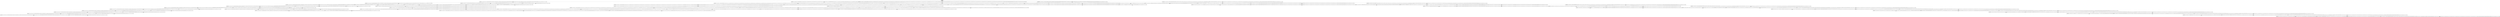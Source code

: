 digraph G{
node [shape=box];
edge [fontname=helvetica];
0 [label=<represent=None<br/>type=None<br/>>];
5 [label=<represent=[177, ['11', '15', '19', '3', '5', '20', '17', '51', '55', '52', '56', '49', '53', '50', '51', '54', '55', '43', '47', '52', '56', '49', '53', '27', '31', '23', '39', '61', '67', '50', '54', '51', '55', '44', '48', '41', '45', '52', '56', '49', '53', '50', '54', '51', '55', '62', '68', '42', '43', '46', '47', '40', '37', '44', '48', '41', '45', '38', '39', '24', '40', '42', '46', '43', '47', '28', '32', '52', '56', '49', '53', '44', '48', '50', '51', '52', '49', '50', '54', '55', '56', '18', '19', '4', '6', '12', '16', '20', '9', '13', '17', '10', '14', '18']]<br/>type=1<br/>>];
8 [label=<represent=[45, ['11', '15', '19', '3', '5', '20', '17', '51', '55', '52', '56', '49', '53', '50', '51', '54', '55', '43', '47', '52', '56', '49', '53', '27', '31', '23', '39', '61', '67', '50', '54', '51', '55', '44', '48', '41', '45', '52', '56', '49', '53', '50', '54', '51', '55', '62', '68', '42', '43', '46', '47', '40', '37', '44', '48', '41', '45', '38', '39', '24', '40', '42', '46', '43', '47', '28', '32', '52', '56', '49', '53', '44', '48', '50', '51', '52', '49', '50', '54', '55', '56', '18', '19', '4', '6', '12', '16', '20', '9', '13', '17', '10', '14', '18']]<br/>type=1<br/>>];
11 [label=<represent=[39, ['11', '15', '19', '3', '5', '20', '17', '51', '55', '52', '56', '49', '53', '50', '51', '54', '55', '43', '47', '52', '56', '49', '53', '27', '31', '23', '39', '61', '67', '50', '54', '51', '55', '44', '48', '41', '45', '52', '56', '49', '53', '50', '54', '51', '55', '62', '68', '42', '43', '46', '47', '40', '37', '44', '48', '41', '45', '38', '39', '24', '40', '42', '46', '43', '47', '28', '32', '52', '56', '49', '53', '44', '48', '50', '51', '52', '49', '50', '54', '55', '56', '18', '19', '4', '6', '12', '16', '20', '9', '13', '17', '10', '14', '18']]<br/>type=1<br/>>];
14 [label=<represent=[36, ['11', '15', '19', '3', '5', '20', '17', '51', '55', '52', '56', '49', '53', '50', '51', '54', '55', '43', '47', '52', '56', '49', '53', '27', '31', '23', '39', '61', '67', '50', '54', '51', '55', '44', '48', '41', '45', '52', '56', '49', '53', '50', '54', '51', '55', '62', '68', '42', '43', '46', '47', '40', '37', '44', '48', '41', '45', '38', '39', '24', '40', '42', '46', '43', '47', '28', '32', '52', '56', '49', '53', '44', '48', '50', '51', '52', '49', '50', '54', '55', '56', '18', '19', '4', '6', '12', '16', '20', '9', '13', '17', '10', '14', '18']]<br/>type=1<br/>>];
17 [label=<represent=[33, ['11', '15', '19', '3', '5', '20', '17', '51', '55', '52', '56', '49', '53', '50', '51', '54', '55', '43', '47', '52', '56', '49', '53', '27', '31', '23', '39', '61', '67', '50', '54', '51', '55', '44', '48', '41', '45', '52', '56', '49', '53', '50', '54', '51', '55', '62', '68', '42', '43', '46', '47', '40', '37', '44', '48', '41', '45', '38', '39', '24', '40', '42', '46', '43', '47', '28', '32', '52', '56', '49', '53', '44', '48', '50', '51', '52', '49', '50', '54', '55', '56', '18', '19', '4', '6', '12', '16', '20', '9', '13', '17', '10', '14', '18']]<br/>type=1<br/>>];
19 [label=<represent=[29, ['11', '15', '19', '3', '5', '20', '17', '51', '55', '52', '56', '49', '53', '50', '51', '54', '55', '43', '47', '52', '56', '49', '53', '27', '31', '23', '39', '61', '67', '50', '54', '51', '55', '44', '48', '41', '45', '52', '56', '49', '53', '50', '54', '51', '55', '62', '68', '42', '43', '46', '47', '40', '37', '44', '48', '41', '45', '38', '39', '24', '40', '42', '46', '43', '47', '28', '32', '52', '56', '49', '53', '44', '48', '50', '51', '52', '49', '50', '54', '55', '56', '18', '19', '4', '6', '12', '16', '20', '9', '13', '17', '10', '14', '18']]<br/>type=1<br/>>];
21 [label=<represent=[28, ['11', '15', '19', '3', '5', '20', '17', '51', '55', '52', '56', '49', '53', '50', '51', '54', '55', '43', '47', '52', '56', '49', '53', '27', '31', '23', '39', '61', '67', '50', '54', '51', '55', '44', '48', '41', '45', '52', '56', '49', '53', '50', '54', '51', '55', '62', '68', '42', '43', '46', '47', '40', '37', '44', '48', '41', '45', '38', '39', '24', '40', '42', '46', '43', '47', '28', '32', '52', '56', '49', '53', '44', '48', '50', '51', '52', '49', '50', '54', '55', '56', '18', '19', '4', '6', '12', '16', '20', '9', '13', '17', '10', '14', '18']]<br/>type=1<br/>>];
23 [label=<represent=[28, ['11', '15', '19', '3', '5', '20', '17', '51', '55', '52', '56', '49', '53', '50', '51', '54', '55', '43', '47', '52', '56', '49', '53', '27', '31', '23', '39', '61', '67', '50', '54', '51', '55', '44', '48', '41', '45', '52', '56', '49', '53', '50', '54', '51', '55', '62', '68', '42', '43', '46', '47', '40', '37', '44', '48', '41', '45', '38', '39', '24', '40', '42', '46', '43', '47', '28', '32', '52', '56', '49', '53', '44', '48', '50', '51', '52', '49', '50', '54', '55', '56', '18', '19', '4', '6', '12', '16', '20', '9', '13', '17', '10', '14', '18']]<br/>type=1<br/>>];
25 [label=<represent=[27, ['11', '15', '19', '3', '5', '20', '17', '51', '55', '52', '56', '49', '53', '50', '51', '54', '55', '43', '47', '52', '56', '49', '53', '27', '31', '23', '39', '61', '67', '50', '54', '51', '55', '44', '48', '41', '45', '52', '56', '49', '53', '50', '54', '51', '55', '62', '68', '42', '43', '46', '47', '40', '37', '44', '48', '41', '45', '38', '39', '24', '40', '42', '46', '43', '47', '28', '32', '52', '56', '49', '53', '44', '48', '50', '51', '52', '49', '50', '54', '55', '56', '18', '19', '4', '6', '12', '16', '20', '9', '13', '17', '10', '14', '18']]<br/>type=1<br/>>];
27 [label=<represent=[26, ['11', '15', '19', '3', '5', '20', '17', '51', '55', '52', '56', '49', '53', '50', '51', '54', '55', '43', '47', '52', '56', '49', '53', '27', '31', '23', '39', '61', '67', '50', '54', '51', '55', '44', '48', '41', '45', '52', '56', '49', '53', '50', '54', '51', '55', '62', '68', '42', '43', '46', '47', '40', '37', '44', '48', '41', '45', '38', '39', '24', '40', '42', '46', '43', '47', '28', '32', '52', '56', '49', '53', '44', '48', '50', '51', '52', '49', '50', '54', '55', '56', '18', '19', '4', '6', '12', '16', '20', '9', '13', '17', '10', '14', '18']]<br/>type=1<br/>>];
26 [label=<represent=[27, ['11', '15', '19', '3', '5', '20', '17', '55', '56', '49', '53', '50', '51', '52', '49', '27', '31', '23', '39', '50', '54', '51', '55', '61', '65', '66', '67', '62', '68', '56', '24', '40', '52', '28', '32', '49', '43', '47', '44', '48', '50', '18', '19', '4', '6', '12', '16', '20', '9', '13', '17', '10', '14', '18']]<br/>type=2<br/>>];
24 [label=<represent=[22, ['11', '15', '19', '3', '5', '20', '17', '49', '50', '51', '52', '49', '50', '51', '23', '43', '55', '39', '27', '31', '47', '44', '48', '41', '45', '42', '46', '43', '47', '28', '32', '44', '48', '24', '29', '40', '52', '56', '49', '30', '31', '32', '50', '18', '19', '4', '1', '2', '3', '4', '6', '12', '16', '20']]<br/>type=2<br/>>];
22 [label=<represent=[21, ['11', '15', '19', '3', '5', '20', '17', '51', '55', '56', '53', '52', '49', '50', '54', '51', '55', '56', '53', '23', '39', '52', '49', '24', '40', '50', '54', '51', '55', '52', '56', '49', '53', '50', '51', '31', '35', '52', '49', '32', '36', '50', '54', '51', '55', '52', '56', '49', '18', '19', '6', '4', '12', '16', '20', '9', '13', '50', '10', '14']]<br/>type=2<br/>>];
20 [label=<represent=[29, ['11', '15', '19', '3', '5', '20', '17', '55', '56', '49', '53', '43', '47', '50', '51', '59', '48', '31', '60', '44', '52', '41', '49', '32', '29', '50', '51', '23', '39', '54', '55', '30', '27', '31', '40', '28', '32', '52', '56', '49', '53', '24', '42', '43', '44', '50', '54', '55', '56', '18', '19', '4', '6', '12', '16', '20', '9', '13', '10', '14']]<br/>type=2<br/>>];
18 [label=<represent=[11, ['11', '15', '19', '3', '5', '20', '17', '49', '18', '19', '20', '17', '50', '51', '55', '52', '56', '49', '53', '27', '31', '23', '39', '50', '54', '51', '55', '61', '67', '62', '68', '52', '56', '49', '53', '24', '40', '28', '32', '50', '51', '52', '49', '50', '54', '55', '56', '18', '19', '4', '6', '12', '16', '20', '9', '13', '17', '10', '14', '18']]<br/>type=2<br/>>];
16 [label=<represent=[27, ['11', '15', '19', '20', '17', '3', '5', '55', '43', '47', '48', '45', '44', '41', '56', '53', '49', '23', '27', '31', '39', '61', '67', '50', '54', '51', '55', '62', '68', '63', '69', '64', '70', '61', '67', '62', '68', '52', '56', '49', '53', '24', '40', '28', '32', '29', '30', '31', '35', '50', '42', '46', '51', '43', '47', '32', '36', '44', '48', '52', '49', '50', '54', '55', '56', '18', '19', '4', '6', '12', '16', '20', '9', '13', '17', '10', '14', '18']]<br/>type=2<br/>>];
29 [label=<represent=[0, ['11', '15', '19', '3', '5', '20', '17', '55', '56', '49', '53', '50', '51', '59', '60', '54', '55', '27', '31', '23', '39', '28', '32', '24', '25', '29', '40', '21', '37', '52', '56', '49', '53', '22', '23', '26', '30', '38', '27', '31', '39', '61', '67', '43', '47', '50', '51', '54', '62', '68', '55', '63', '69', '64', '70', '61', '67', '48', '45', '44', '41', '62', '68', '52', '49', '56', '53', '42', '46', '43', '47', '24', '40', '28', '32', '29', '44', '48', '30', '31', '35', '32', '36', '50', '54', '55', '56', '18', '19', '4', '6', '12', '16', '20']]<br/>type=1<br/>>];
28 [label=<represent=[2, ['11', '15', '19', '20', '17', '3', '5', '55', '43', '47', '48', '45', '44', '41', '56', '53', '49', '23', '27', '31', '39', '61', '67', '50', '54', '51', '55', '62', '68', '63', '69', '64', '70', '61', '67', '62', '68', '52', '56', '49', '53', '24', '40', '28', '32', '29', '30', '31', '35', '50', '42', '46', '51', '43', '47', '32', '36', '44', '48', '52', '49', '50', '54', '55', '56', '18', '19', '4', '6', '12', '16', '20', '9', '13', '17', '10', '14', '18']]<br/>type=2<br/>>];
31 [label=<represent=[0, ['11', '15', '19', '51', '20', '3', '5', '17', '55', '56', '53', '54', '55', '43', '47', '48', '45', '44', '41', '56', '53', '52', '23', '27', '31', '39', '49', '42', '46', '43', '47', '61', '67', '44', '48', '50', '54', '41', '45', '51', '55', '68', '62', '65', '66', '69', '63', '73', '64', '70', '61', '67', '62', '68', '63', '69', '64', '70', '42', '46', '61', '67', '43', '47', '44', '48', '74', '68', '62', '65', '66', '56', '53', '52', '49', '24', '40', '28', '32', '50', '54', '55', '56', '18', '19', '4', '6', '12', '16', '20', '9', '13', '17', '10', '14', '18']]<br/>type=1<br/>>];
30 [label=<represent=[1, ['11', '15', '19', '20', '17', '3', '5', '55', '43', '47', '48', '45', '44', '41', '56', '53', '49', '23', '27', '31', '39', '61', '67', '50', '54', '51', '55', '62', '68', '63', '69', '64', '70', '61', '67', '62', '68', '52', '56', '49', '53', '24', '40', '28', '32', '29', '30', '31', '35', '50', '42', '46', '51', '43', '47', '32', '36', '44', '48', '52', '49', '50', '54', '55', '56', '18', '19', '4', '6', '12', '16', '20', '9', '13', '17', '10', '14', '18']]<br/>type=2<br/>>];
15 [label=<represent=[31, ['19', '3', '4', '1', '2', '5', '20', '3', '17', '49', '50', '51', '55', '43', '47', '56', '31', '35', '48', '45', '32', '36', '46', '47', '52', '49', '50', '51', '52', '49', '44', '48', '18', '50', '19', '4', '6', '20']]<br/>type=4<br/>>];
13 [label=<represent=[21, ['9', '10', '13', '14', '11', '15', '19', '3', '5', '20', '49', '17', '50', '51', '55', '52', '56', '49', '53', '50', '51', '52', '49', '50', '51', '54', '55', '23', '27', '31', '39', '56', '53', '54', '55', '24', '28', '32', '40', '52', '56', '29', '49', '53', '30', '31', '32', '50', '51', '52', '49', '50', '51', '54', '55', '52', '56', '49', '18', '50', '19', '4', '6', '12', '16', '20', '9', '13', '10', '14']]<br/>type=2<br/>>];
12 [label=<represent=[16, ['11', '15', '19', '3', '5', '20', '17', '49', '43', '47', '27', '31', '44', '48', '50', '51', '28', '32', '52', '49', '50', '18', '19', '4', '6', '12', '16', '20', '9', '13', '17', '10', '14', '18']]<br/>type=4<br/>>];
10 [label=<represent=[25, ['11', '15', '19', '20', '3', '5', '17', '55', '56', '49', '53', '50', '51', '54', '55', '52', '56', '49', '53', '50', '51', '23', '39', '54', '55', '27', '31', '43', '47', '44', '48', '40', '28', '32', '24', '29', '52', '56', '49', '53', '50', '51', '54', '55', '30', '31', '32', '56', '53', '52', '49', '50', '54', '55', '56', '18', '19', '6', '4', '12', '16', '20', '9', '13', '17', '10', '14', '18']]<br/>type=2<br/>>];
9 [label=<represent=[33, ['11', '15', '19', '3', '75', '76', '49', '5', '20', '17', '50', '51', '43', '47', '48', '44', '41', '42', '43', '52', '49', '44', '50', '51', '55', '52', '56', '49', '53', '50', '51', '52', '49', '50', '54', '55', '56', '18', '19', '4', '6', '20', '12', '16']]<br/>type=4<br/>>];
7 [label=<represent=[48, ['11', '15', '19', '20', '3', '5', '17', '49', '50', '51', '55', '52', '56', '49', '53', '43', '50', '51', '44', '41', '31', '52', '49', '32', '29', '50', '51', '52', '49', '30', '27', '31', '23', '39', '42', '43', '50', '54', '51', '55', '61', '67', '44', '41', '40', '37', '62', '68', '38', '39', '42', '43', '44', '40', '56', '24', '28', '32', '29', '52', '49', '30', '31', '35', '32', '36', '50', '51', '52', '49', '18', '19', '4', '6', '12', '16', '20', '9', '13', '17', '50', '10', '14', '18']]<br/>type=2<br/>>];
33 [label=<represent=[3, ['11', '15', '19', '20', '3', '5', '17', '49', '50', '51', '52', '49', '50', '51', '55', '43', '52', '56', '49', '53', '44', '41', '23', '27', '31', '39', '61', '67', '50', '54', '51', '55', '62', '68', '63', '64', '69', '70', '61', '62', '67', '68', '63', '69', '64', '70', '61', '67', '42', '62', '68', '43', '47', '24', '40', '28', '32', '44', '48', '52', '56', '29', '49', '30', '31', '35', '32', '36', '50', '51', '52', '49', '18', '19', '50', '4', '6', '12', '16', '20', '9', '10', '13', '14']]<br/>type=1<br/>>];
35 [label=<represent=[2, ['11', '15', '19', '20', '3', '5', '17', '49', '50', '51', '52', '49', '50', '51', '55', '43', '52', '56', '49', '53', '44', '41', '23', '27', '31', '39', '61', '67', '50', '54', '51', '55', '62', '68', '63', '64', '69', '70', '61', '62', '67', '68', '63', '69', '64', '70', '61', '67', '42', '62', '68', '43', '47', '24', '40', '28', '32', '44', '48', '52', '56', '29', '49', '30', '31', '35', '32', '36', '50', '51', '52', '49', '18', '19', '50', '4', '6', '12', '16', '20', '9', '10', '13', '14']]<br/>type=1<br/>>];
34 [label=<represent=[4, ['11', '15', '19', '20', '3', '5', '17', '49', '50', '51', '55', '52', '56', '49', '53', '43', '50', '51', '44', '41', '31', '52', '49', '32', '29', '50', '51', '52', '49', '30', '27', '31', '23', '39', '42', '43', '50', '54', '51', '55', '61', '67', '44', '41', '40', '37', '62', '68', '38', '39', '42', '43', '44', '40', '56', '24', '28', '32', '29', '52', '49', '30', '31', '35', '32', '36', '50', '51', '52', '49', '18', '19', '4', '6', '12', '16', '20', '9', '13', '17', '50', '10', '14', '18']]<br/>type=2<br/>>];
37 [label=<represent=[0, ['11', '15', '19', '20', '3', '5', '17', '43', '44', '41', '49', '50', '51', '55', '52', '56', '49', '53', '23', '27', '31', '39', '61', '62', '65', '66', '42', '50', '54', '43', '47', '51', '55', '48', '44', '41', '42', '43', '44', '40', '24', '28', '32', '56', '52', '49', '50', '51', '52', '49', '18', '19', '6', '12', '16', '4', '9', '13', '20', '17', '50', '10', '14', '18']]<br/>type=1<br/>>];
36 [label=<represent=[2, ['11', '15', '19', '20', '3', '5', '17', '49', '50', '51', '55', '52', '56', '49', '53', '43', '50', '51', '44', '41', '31', '52', '49', '32', '29', '50', '51', '52', '49', '30', '27', '31', '23', '39', '42', '43', '50', '54', '51', '55', '61', '67', '44', '41', '40', '37', '62', '68', '38', '39', '42', '43', '44', '40', '56', '24', '28', '32', '29', '52', '49', '30', '31', '35', '32', '36', '50', '51', '52', '49', '18', '19', '4', '6', '12', '16', '20', '9', '13', '17', '50', '10', '14', '18']]<br/>type=2<br/>>];
39 [label=<represent=[0, ['1', '5', '9', '13', '17', '21', '25', '29', '33', '37', '41', '45', '53', '57', '6', '10', '14', '18', '7', '11', '15', '19', '2', '8', '49', '3', '5', '20', '17', '50', '54', '51', '55', '52', '56', '49', '53', '50', '58', '51', '59', '60', '52', '49', '50', '54', '51', '55', '52', '56', '49', '53', '22', '26', '30', '38', '23', '27', '31', '39', '50', '51', '54', '55', '42', '46', '43', '47', '52', '56', '49', '53', '44', '48', '50', '51', '24', '28', '32', '40', '29', '52', '49', '30', '34', '31', '35', '32', '36', '50', '51', '52', '49', '50', '54', '55', '56', '18', '19', '6', '4', '12', '16', '20', '9', '13', '10', '14']]<br/>type=1<br/>>];
38 [label=<represent=[1, ['11', '15', '19', '20', '3', '5', '17', '49', '50', '51', '55', '52', '56', '49', '53', '43', '50', '51', '44', '41', '31', '52', '49', '32', '29', '50', '51', '52', '49', '30', '27', '31', '23', '39', '42', '43', '50', '54', '51', '55', '61', '67', '44', '41', '40', '37', '62', '68', '38', '39', '42', '43', '44', '40', '56', '24', '28', '32', '29', '52', '49', '30', '31', '35', '32', '36', '50', '51', '52', '49', '18', '19', '4', '6', '12', '16', '20', '9', '13', '17', '50', '10', '14', '18']]<br/>type=2<br/>>];
32 [label=<represent=[1, ['11', '15', '19', '20', '3', '5', '17', '55', '56', '53', '54', '55', '56', '53', '49', '23', '27', '31', '39', '50', '54', '51', '55', '61', '67', '68', '62', '65', '66', '40', '24', '28', '32', '56', '52', '49', '18', '19', '4', '6', '12', '16', '20', '9', '13', '17', '50', '10', '14', '18']]<br/>type=2<br/>>];
6 [label=<represent=[36, ['11', '15', '19', '3', '5', '20', '17', '43', '47', '49', '50', '51', '55', '56', '53', '4', '1', '2', '3', '44', '48', '52', '49', '50', '54', '55', '56', '18', '19', '4', '6', '20', '12', '16', '17', '9', '13', '10', '14', '18']]<br/>type=4<br/>>];
4 [label=<represent=[87, ['11', '15', '19', '20', '3', '5', '17', '55', '43', '56', '53', '44', '41', '12', '16', '9', '10', '13', '14', '11', '12', '15', '16', '9', '10', '13', '14', '11', '15', '12', '16', '9', '10', '13', '14', '11', '15', '12', '16', '9', '10', '13', '14', '11', '12', '15', '16', '9', '10', '13', '14', '11', '15', '54', '55', '56', '53', '49', '50', '51', '42', '43', '47', '4', '1', '6', '7', '44', '48', '2', '8', '3', '5', '52', '49', '50', '54', '51', '55', '52', '49', '56', '18', '50', '19', '4', '6', '12', '16', '20', '9', '13', '17', '10', '14', '18']]<br/>type=4<br/>>];
3 [label=<represent=[159, ['11', '15', '19', '20', '17', '3', '5', '55', '31', '56', '35', '53', '12', '16', '9', '13', '10', '14', '11', '12', '15', '16', '9', '10', '13', '14', '11', '12', '15', '16', '9', '10', '13', '14', '11', '15', '12', '16', '9', '13', '10', '14', '11', '15', '12', '16', '9', '13', '10', '14', '11', '12', '15', '16', '9', '10', '13', '14', '11', '12', '15', '16', '9', '10', '13', '14', '11', '12', '15', '16', '9', '10', '13', '14', '11', '15', '12', '16', '9', '13', '10', '14', '11', '15', '12', '16', '9', '13', '10', '14', '11', '12', '15', '16', '9', '13', '10', '14', '11', '15', '32', '36', '29', '33', '12', '16', '9', '10', '13', '14', '11', '15', '30', '34', '31', '35', '54', '55', '32', '36', '29', '33', '30', '34', '31', '35', '32', '36', '29', '33', '56', '53', '12', '16', '9', '13', '10', '14', '11', '15', '12', '16', '9', '10', '13', '14', '11', '12', '15', '16', '9', '13', '10', '14', '11', '15', '12', '16', '9', '10', '13', '14', '11', '12', '15', '16', '9', '13', '10', '14', '11', '15', '12', '16', '9', '13', '10', '14', '11', '12', '15', '16', '9', '13', '10', '14', '11', '12', '15', '16', '9', '13', '10', '14', '11', '15', '12', '16', '9', '10', '13', '14', '11', '15', '12', '16', '9', '10', '13', '14', '11', '15', '30', '34', '31', '35', '54', '32', '36', '55', '29', '33', '56', '49', '53', '18', '19', '4', '6', '12', '16', '20', '1', '7', '9', '13', '17', '50', '2', '8', '10', '14', '18', '30', '34', '54']]<br/>type=5<br/>>];
41 [label=<represent=[25, ['11', '15', '19', '20', '17', '3', '5', '55', '31', '56', '35', '53', '12', '16', '9', '13', '10', '14', '11', '12', '15', '16', '9', '10', '13', '14', '11', '12', '15', '16', '9', '10', '13', '14', '11', '15', '12', '16', '9', '13', '10', '14', '11', '15', '12', '16', '9', '13', '10', '14', '11', '12', '15', '16', '9', '10', '13', '14', '11', '12', '15', '16', '9', '10', '13', '14', '11', '12', '15', '16', '9', '10', '13', '14', '11', '15', '12', '16', '9', '13', '10', '14', '11', '15', '12', '16', '9', '13', '10', '14', '11', '12', '15', '16', '9', '13', '10', '14', '11', '15', '32', '36', '29', '33', '12', '16', '9', '10', '13', '14', '11', '15', '30', '34', '31', '35', '54', '55', '32', '36', '29', '33', '30', '34', '31', '35', '32', '36', '29', '33', '56', '53', '12', '16', '9', '13', '10', '14', '11', '15', '12', '16', '9', '10', '13', '14', '11', '12', '15', '16', '9', '13', '10', '14', '11', '15', '12', '16', '9', '10', '13', '14', '11', '12', '15', '16', '9', '13', '10', '14', '11', '15', '12', '16', '9', '13', '10', '14', '11', '12', '15', '16', '9', '13', '10', '14', '11', '12', '15', '16', '9', '13', '10', '14', '11', '15', '12', '16', '9', '10', '13', '14', '11', '15', '12', '16', '9', '10', '13', '14', '11', '15', '30', '34', '31', '35', '54', '32', '36', '55', '29', '33', '56', '49', '53', '18', '19', '4', '6', '12', '16', '20', '1', '7', '9', '13', '17', '50', '2', '8', '10', '14', '18', '30', '34', '54']]<br/>type=5<br/>>];
43 [label=<represent=[22, ['11', '15', '19', '20', '17', '3', '5', '55', '31', '56', '35', '53', '12', '16', '9', '13', '10', '14', '11', '12', '15', '16', '9', '10', '13', '14', '11', '12', '15', '16', '9', '10', '13', '14', '11', '15', '12', '16', '9', '13', '10', '14', '11', '15', '12', '16', '9', '13', '10', '14', '11', '12', '15', '16', '9', '10', '13', '14', '11', '12', '15', '16', '9', '10', '13', '14', '11', '12', '15', '16', '9', '10', '13', '14', '11', '15', '12', '16', '9', '13', '10', '14', '11', '15', '12', '16', '9', '13', '10', '14', '11', '12', '15', '16', '9', '13', '10', '14', '11', '15', '32', '36', '29', '33', '12', '16', '9', '10', '13', '14', '11', '15', '30', '34', '31', '35', '54', '55', '32', '36', '29', '33', '30', '34', '31', '35', '32', '36', '29', '33', '56', '53', '12', '16', '9', '13', '10', '14', '11', '15', '12', '16', '9', '10', '13', '14', '11', '12', '15', '16', '9', '13', '10', '14', '11', '15', '12', '16', '9', '10', '13', '14', '11', '12', '15', '16', '9', '13', '10', '14', '11', '15', '12', '16', '9', '13', '10', '14', '11', '12', '15', '16', '9', '13', '10', '14', '11', '12', '15', '16', '9', '13', '10', '14', '11', '15', '12', '16', '9', '10', '13', '14', '11', '15', '12', '16', '9', '10', '13', '14', '11', '15', '30', '34', '31', '35', '54', '32', '36', '55', '29', '33', '56', '49', '53', '18', '19', '4', '6', '12', '16', '20', '1', '7', '9', '13', '17', '50', '2', '8', '10', '14', '18', '30', '34', '54']]<br/>type=5<br/>>];
45 [label=<represent=[21, ['11', '15', '19', '20', '17', '3', '5', '55', '31', '56', '35', '53', '12', '16', '9', '13', '10', '14', '11', '12', '15', '16', '9', '10', '13', '14', '11', '12', '15', '16', '9', '10', '13', '14', '11', '15', '12', '16', '9', '13', '10', '14', '11', '15', '12', '16', '9', '13', '10', '14', '11', '12', '15', '16', '9', '10', '13', '14', '11', '12', '15', '16', '9', '10', '13', '14', '11', '12', '15', '16', '9', '10', '13', '14', '11', '15', '12', '16', '9', '13', '10', '14', '11', '15', '12', '16', '9', '13', '10', '14', '11', '12', '15', '16', '9', '13', '10', '14', '11', '15', '32', '36', '29', '33', '12', '16', '9', '10', '13', '14', '11', '15', '30', '34', '31', '35', '54', '55', '32', '36', '29', '33', '30', '34', '31', '35', '32', '36', '29', '33', '56', '53', '12', '16', '9', '13', '10', '14', '11', '15', '12', '16', '9', '10', '13', '14', '11', '12', '15', '16', '9', '13', '10', '14', '11', '15', '12', '16', '9', '10', '13', '14', '11', '12', '15', '16', '9', '13', '10', '14', '11', '15', '12', '16', '9', '13', '10', '14', '11', '12', '15', '16', '9', '13', '10', '14', '11', '12', '15', '16', '9', '13', '10', '14', '11', '15', '12', '16', '9', '10', '13', '14', '11', '15', '12', '16', '9', '10', '13', '14', '11', '15', '30', '34', '31', '35', '54', '32', '36', '55', '29', '33', '56', '49', '53', '18', '19', '4', '6', '12', '16', '20', '1', '7', '9', '13', '17', '50', '2', '8', '10', '14', '18', '30', '34', '54']]<br/>type=5<br/>>];
47 [label=<represent=[20, ['11', '15', '19', '20', '17', '3', '5', '55', '31', '56', '35', '53', '12', '16', '9', '13', '10', '14', '11', '12', '15', '16', '9', '10', '13', '14', '11', '12', '15', '16', '9', '10', '13', '14', '11', '15', '12', '16', '9', '13', '10', '14', '11', '15', '12', '16', '9', '13', '10', '14', '11', '12', '15', '16', '9', '10', '13', '14', '11', '12', '15', '16', '9', '10', '13', '14', '11', '12', '15', '16', '9', '10', '13', '14', '11', '15', '12', '16', '9', '13', '10', '14', '11', '15', '12', '16', '9', '13', '10', '14', '11', '12', '15', '16', '9', '13', '10', '14', '11', '15', '32', '36', '29', '33', '12', '16', '9', '10', '13', '14', '11', '15', '30', '34', '31', '35', '54', '55', '32', '36', '29', '33', '30', '34', '31', '35', '32', '36', '29', '33', '56', '53', '12', '16', '9', '13', '10', '14', '11', '15', '12', '16', '9', '10', '13', '14', '11', '12', '15', '16', '9', '13', '10', '14', '11', '15', '12', '16', '9', '10', '13', '14', '11', '12', '15', '16', '9', '13', '10', '14', '11', '15', '12', '16', '9', '13', '10', '14', '11', '12', '15', '16', '9', '13', '10', '14', '11', '12', '15', '16', '9', '13', '10', '14', '11', '15', '12', '16', '9', '10', '13', '14', '11', '15', '12', '16', '9', '10', '13', '14', '11', '15', '30', '34', '31', '35', '54', '32', '36', '55', '29', '33', '56', '49', '53', '18', '19', '4', '6', '12', '16', '20', '1', '7', '9', '13', '17', '50', '2', '8', '10', '14', '18', '30', '34', '54']]<br/>type=5<br/>>];
49 [label=<represent=[18, ['11', '15', '19', '20', '17', '3', '5', '55', '31', '56', '35', '53', '12', '16', '9', '13', '10', '14', '11', '12', '15', '16', '9', '10', '13', '14', '11', '12', '15', '16', '9', '10', '13', '14', '11', '15', '12', '16', '9', '13', '10', '14', '11', '15', '12', '16', '9', '13', '10', '14', '11', '12', '15', '16', '9', '10', '13', '14', '11', '12', '15', '16', '9', '10', '13', '14', '11', '12', '15', '16', '9', '10', '13', '14', '11', '15', '12', '16', '9', '13', '10', '14', '11', '15', '12', '16', '9', '13', '10', '14', '11', '12', '15', '16', '9', '13', '10', '14', '11', '15', '32', '36', '29', '33', '12', '16', '9', '10', '13', '14', '11', '15', '30', '34', '31', '35', '54', '55', '32', '36', '29', '33', '30', '34', '31', '35', '32', '36', '29', '33', '56', '53', '12', '16', '9', '13', '10', '14', '11', '15', '12', '16', '9', '10', '13', '14', '11', '12', '15', '16', '9', '13', '10', '14', '11', '15', '12', '16', '9', '10', '13', '14', '11', '12', '15', '16', '9', '13', '10', '14', '11', '15', '12', '16', '9', '13', '10', '14', '11', '12', '15', '16', '9', '13', '10', '14', '11', '12', '15', '16', '9', '13', '10', '14', '11', '15', '12', '16', '9', '10', '13', '14', '11', '15', '12', '16', '9', '10', '13', '14', '11', '15', '30', '34', '31', '35', '54', '32', '36', '55', '29', '33', '56', '49', '53', '18', '19', '4', '6', '12', '16', '20', '1', '7', '9', '13', '17', '50', '2', '8', '10', '14', '18', '30', '34', '54']]<br/>type=5<br/>>];
51 [label=<represent=[17, ['11', '15', '19', '20', '17', '3', '5', '55', '31', '56', '35', '53', '12', '16', '9', '13', '10', '14', '11', '12', '15', '16', '9', '10', '13', '14', '11', '12', '15', '16', '9', '10', '13', '14', '11', '15', '12', '16', '9', '13', '10', '14', '11', '15', '12', '16', '9', '13', '10', '14', '11', '12', '15', '16', '9', '10', '13', '14', '11', '12', '15', '16', '9', '10', '13', '14', '11', '12', '15', '16', '9', '10', '13', '14', '11', '15', '12', '16', '9', '13', '10', '14', '11', '15', '12', '16', '9', '13', '10', '14', '11', '12', '15', '16', '9', '13', '10', '14', '11', '15', '32', '36', '29', '33', '12', '16', '9', '10', '13', '14', '11', '15', '30', '34', '31', '35', '54', '55', '32', '36', '29', '33', '30', '34', '31', '35', '32', '36', '29', '33', '56', '53', '12', '16', '9', '13', '10', '14', '11', '15', '12', '16', '9', '10', '13', '14', '11', '12', '15', '16', '9', '13', '10', '14', '11', '15', '12', '16', '9', '10', '13', '14', '11', '12', '15', '16', '9', '13', '10', '14', '11', '15', '12', '16', '9', '13', '10', '14', '11', '12', '15', '16', '9', '13', '10', '14', '11', '12', '15', '16', '9', '13', '10', '14', '11', '15', '12', '16', '9', '10', '13', '14', '11', '15', '12', '16', '9', '10', '13', '14', '11', '15', '30', '34', '31', '35', '54', '32', '36', '55', '29', '33', '56', '49', '53', '18', '19', '4', '6', '12', '16', '20', '1', '7', '9', '13', '17', '50', '2', '8', '10', '14', '18', '30', '34', '54']]<br/>type=5<br/>>];
50 [label=<represent=[22, ['11', '15', '19', '20', '3', '5', '17', '55', '31', '35', '56', '53', '49', '36', '33', '32', '29', '50', '12', '16', '9', '10', '13', '14', '11', '15', '12', '16', '9', '10', '13', '14', '11', '15', '12', '16', '9', '10', '13', '14', '11', '15', '12', '16', '9', '13', '10', '14', '11', '12', '15', '16', '9', '13', '10', '14', '11', '15', '12', '16', '9', '13', '10', '14', '11', '15', '12', '16', '9', '13', '10', '14', '11', '15', '12', '16', '9', '13', '10', '14', '11', '15', '12', '16', '9', '10', '13', '14', '11', '15', '54', '55', '56', '23', '39', '43', '47', '53', '12', '16', '9', '10', '13', '14', '11', '12', '15', '16', '9', '13', '10', '14', '11', '15', '24', '40', '44', '48', '54', '55', '56', '53', '12', '16', '9', '10', '13', '14', '11', '15', '12', '16', '9', '13', '10', '14', '11', '15', '30', '34', '31', '35', '54', '32', '36', '55', '56', '18', '19', '4', '6', '12', '16', '20']]<br/>type=3<br/>>];
48 [label=<represent=[17, ['11', '15', '19', '3', '20', '5', '17', '55', '56', '53', '12', '16', '9', '13', '10', '14', '11', '15', '12', '16', '9', '10', '13', '14', '11', '15', '12', '16', '9', '10', '13', '14', '11', '12', '15', '16', '9', '13', '10', '14', '11', '15', '12', '16', '9', '13', '10', '14', '11', '15', '12', '16', '9', '13', '10', '14', '11', '15', '12', '16', '9', '13', '10', '14', '11', '15', '27', '31', '23', '39', '12', '16', '9', '10', '13', '14', '11', '15', '40', '24', '28', '32', '54', '55', '56', '53', '12', '16', '9', '10', '13', '14', '11', '12', '15', '16', '9', '10', '13', '14', '11', '15', '12', '16', '9', '13', '10', '14', '11', '15', '12', '16', '9', '10', '13', '14', '11', '15', '54', '55', '56', '18', '19', '4', '6', '12', '16', '20', '9', '13', '17', '10', '14', '18']]<br/>type=3<br/>>];
46 [label=<represent=[17, ['11', '15', '19', '20', '3', '5', '17', '49', '50', '51', '55', '31', '35', '56', '53', '32', '36', '12', '16', '29', '9', '13', '10', '14', '11', '12', '15', '16', '9', '10', '13', '14', '11', '12', '15', '16', '9', '13', '10', '14', '11', '15', '12', '16', '9', '13', '10', '14', '11', '15', '12', '16', '9', '10', '13', '14', '11', '15', '12', '16', '9', '13', '10', '14', '11', '15', '52', '49', '30', '23', '27', '31', '39', '50', '12', '16', '51', '9', '13', '10', '14', '11', '12', '15', '16', '9', '10', '13', '14', '11', '12', '15', '16', '9', '10', '13', '14', '11', '15', '40', '24', '28', '32', '52', '49', '50', '51', '12', '16', '9', '10', '13', '14', '11', '15', '12', '16', '9', '10', '13', '14', '11', '12', '15', '16', '9', '10', '13', '14', '11', '15', '12', '16', '9', '13', '10', '14', '11', '15', '12', '16', '9', '13', '10', '14', '11', '15', '12', '16', '9', '13', '10', '14', '11', '15', '54', '55', '52', '56', '18', '19', '4', '6', '12', '16', '20', '9', '13', '17', '10', '14', '18']]<br/>type=3<br/>>];
53 [label=<represent=[0, ['19', '3', '5', '20', '17', '49', '50', '51', '55', '56', '53', '31', '35', '32', '36', '9', '13', '10', '14', '11', '15', '12', '16', '9', '10', '13', '14', '11', '12', '15', '16', '9', '10', '13', '14', '11', '15', '12', '16', '9', '10', '13', '14', '11', '12', '15', '16', '9', '13', '10', '14', '11', '15', '54', '55', '52', '49', '56', '53', '50', '51', '12', '16', '9', '13', '10', '14', '11', '15', '12', '16', '9', '10', '13', '14', '11', '15', '12', '16', '9', '13', '10', '14', '11', '15', '12', '16', '9', '13', '10', '14', '11', '15', '54', '55', '52', '56', '49', '50', '18', '19', '4', '6', '12', '16', '20', '9', '13', '17', '10', '14', '18']]<br/>type=5<br/>>];
52 [label=<represent=[1, ['11', '15', '19', '20', '3', '5', '17', '49', '50', '51', '55', '31', '35', '56', '53', '32', '36', '12', '16', '29', '9', '13', '10', '14', '11', '12', '15', '16', '9', '10', '13', '14', '11', '12', '15', '16', '9', '13', '10', '14', '11', '15', '12', '16', '9', '13', '10', '14', '11', '15', '12', '16', '9', '10', '13', '14', '11', '15', '12', '16', '9', '13', '10', '14', '11', '15', '52', '49', '30', '23', '27', '31', '39', '50', '12', '16', '51', '9', '13', '10', '14', '11', '12', '15', '16', '9', '10', '13', '14', '11', '12', '15', '16', '9', '10', '13', '14', '11', '15', '40', '24', '28', '32', '52', '49', '50', '51', '12', '16', '9', '10', '13', '14', '11', '15', '12', '16', '9', '10', '13', '14', '11', '12', '15', '16', '9', '10', '13', '14', '11', '15', '12', '16', '9', '13', '10', '14', '11', '15', '12', '16', '9', '13', '10', '14', '11', '15', '12', '16', '9', '13', '10', '14', '11', '15', '54', '55', '52', '56', '18', '19', '4', '6', '12', '16', '20', '9', '13', '17', '10', '14', '18']]<br/>type=3<br/>>];
44 [label=<represent=[22, ['11', '15', '19', '20', '3', '5', '17', '55', '56', '53', '31', '35', '36', '33', '32', '29', '12', '16', '9', '10', '13', '14', '11', '12', '15', '16', '9', '10', '13', '14', '11', '12', '15', '16', '9', '10', '13', '14', '11', '12', '15', '16', '9', '10', '13', '14', '11', '15', '12', '16', '9', '13', '10', '14', '11', '15', '12', '16', '9', '13', '10', '14', '11', '15', '12', '16', '9', '13', '10', '14', '11', '12', '15', '16', '9', '10', '13', '14', '11', '15', '12', '16', '9', '13', '10', '14', '11', '15', '12', '16', '9', '13', '10', '14', '11', '15', '12', '16', '9', '13', '10', '14', '11', '15', '30', '23', '27', '31', '39', '12', '16', '9', '10', '13', '14', '11', '15', '24', '28', '32', '40', '29', '49', '50', '51', '12', '16', '9', '10', '13', '14', '11', '15', '12', '16', '9', '10', '13', '14', '11', '15', '12', '16', '9', '10', '13', '14', '11', '15', '30', '34', '31', '35', '54', '32', '36', '55', '52', '56', '49', '18', '19', '4', '6', '12', '16', '20', '50']]<br/>type=3<br/>>];
55 [label=<represent=[0, ['11', '15', '19', '3', '5', '20', '17', '55', '56', '53', '31', '35', '36', '33', '32', '29', '12', '16', '9', '13', '10', '14', '11', '15', '12', '16', '9', '13', '10', '14', '11', '15', '30', '31', '54', '32', '55', '29', '56', '53', '30', '31', '32', '29', '12', '16', '9', '13', '10', '14', '11', '15', '12', '16', '9', '13', '10', '14', '11', '15', '30', '34', '31', '35', '54', '32', '36', '55', '56', '18', '19', '4', '6', '12', '16', '20']]<br/>type=5<br/>>];
54 [label=<represent=[1, ['11', '15', '19', '20', '3', '5', '17', '55', '56', '53', '31', '35', '36', '33', '32', '29', '12', '16', '9', '10', '13', '14', '11', '12', '15', '16', '9', '10', '13', '14', '11', '12', '15', '16', '9', '10', '13', '14', '11', '12', '15', '16', '9', '10', '13', '14', '11', '15', '12', '16', '9', '13', '10', '14', '11', '15', '12', '16', '9', '13', '10', '14', '11', '15', '12', '16', '9', '13', '10', '14', '11', '12', '15', '16', '9', '10', '13', '14', '11', '15', '12', '16', '9', '13', '10', '14', '11', '15', '12', '16', '9', '13', '10', '14', '11', '15', '12', '16', '9', '13', '10', '14', '11', '15', '30', '23', '27', '31', '39', '12', '16', '9', '10', '13', '14', '11', '15', '24', '28', '32', '40', '29', '49', '50', '51', '12', '16', '9', '10', '13', '14', '11', '15', '12', '16', '9', '10', '13', '14', '11', '15', '12', '16', '9', '10', '13', '14', '11', '15', '30', '34', '31', '35', '54', '32', '36', '55', '52', '56', '49', '18', '19', '4', '6', '12', '16', '20', '50']]<br/>type=3<br/>>];
42 [label=<represent=[13, ['11', '15', '19', '20', '3', '5', '17', '55', '31', '35', '56', '49', '53', '32', '36', '29', '50', '51', '12', '16', '9', '13', '10', '14', '11', '15', '12', '16', '9', '10', '13', '14', '11', '15', '12', '16', '9', '10', '13', '14', '11', '12', '15', '16', '9', '10', '13', '14', '11', '15', '12', '16', '9', '13', '10', '14', '11', '12', '15', '16', '9', '13', '10', '14', '11', '12', '15', '16', '9', '13', '10', '14', '11', '15', '54', '55', '56', '30', '53', '23', '27', '31', '39', '12', '16', '9', '10', '13', '14', '11', '15', '24', '28', '32', '40', '52', '49', '12', '16', '50', '9', '10', '13', '14', '51', '11', '15', '12', '16', '9', '13', '10', '14', '11', '12', '15', '16', '9', '13', '10', '14', '11', '15', '12', '16', '9', '13', '10', '14', '11', '15', '12', '16', '9', '13', '10', '14', '11', '15', '12', '16', '9', '13', '10', '14', '11', '15', '12', '16', '9', '13', '10', '14', '11', '15', '54', '55', '52', '56', '49', '18', '50', '19', '4', '6', '12', '16', '20']]<br/>type=3<br/>>];
40 [label=<represent=[15, ['11', '15', '19', '20', '3', '5', '17', '55', '31', '35', '56', '53', '32', '36', '29', '12', '16', '9', '10', '13', '14', '11', '15', '12', '16', '9', '13', '10', '14', '11', '12', '15', '16', '9', '13', '10', '14', '11', '15', '12', '16', '9', '10', '13', '14', '11', '15', '12', '16', '9', '13', '10', '14', '11', '15', '12', '16', '9', '13', '10', '14', '11', '15', '43', '12', '16', '9', '13', '44', '41', '10', '14', '11', '15', '12', '16', '9', '13', '10', '14', '11', '15', '12', '16', '9', '10', '13', '14', '11', '15', '12', '16', '9', '10', '13', '14', '11', '15', '30', '42', '23', '27', '31', '39', '43', '47', '44', '48', '40', '24', '28', '32', '54', '55', '56', '53', '12', '16', '9', '10', '13', '14', '11', '15', '12', '16', '9', '13', '10', '14', '11', '15', '12', '16', '9', '10', '13', '14', '11', '15', '12', '16', '9', '10', '13', '14', '11', '15', '12', '16', '9', '13', '10', '14', '11', '15', '54', '55', '56', '18', '19', '4', '6', '20', '17', '12', '16', '9', '13', '10', '14', '18']]<br/>type=3<br/>>];
57 [label=<represent=[0, ['11', '15', '19', '3', '5', '20', '49', '17', '50', '55', '56', '53', '12', '16', '9', '10', '13', '14', '11', '15', '12', '16', '9', '13', '10', '14', '11', '15', '54', '55', '56', '53', '12', '16', '9', '10', '13', '14', '11', '12', '15', '16', '9', '13', '10', '14', '11', '15', '12', '16', '9', '13', '10', '14', '11', '15', '54', '55', '56', '18', '19', '4', '6', '20', '12', '16']]<br/>type=5<br/>>];
56 [label=<represent=[1, ['11', '15', '19', '20', '3', '17', '5', '55', '31', '35', '56', '53', '36', '32', '29', '12', '16', '9', '10', '13', '14', '11', '15', '12', '16', '9', '10', '13', '14', '11', '15', '12', '16', '9', '13', '10', '14', '11', '15', '12', '16', '9', '13', '10', '14', '11', '15', '12', '16', '9', '13', '10', '14', '11', '12', '15', '16', '9', '10', '13', '14', '11', '15', '54', '55', '56', '30', '53', '23', '27', '31', '39', '43', '47', '24', '40', '28', '32', '29', '44', '48', '30', '31', '32', '29', '12', '16', '9', '13', '10', '14', '11', '15', '12', '16', '9', '13', '10', '14', '11', '15', '12', '16', '9', '13', '10', '14', '11', '15', '12', '16', '9', '13', '10', '14', '11', '15', '12', '16', '9', '13', '10', '14', '11', '15', '30', '31', '54', '32', '55', '56', '18', '19', '4', '6', '20', '17', '12', '16', '9', '13', '10', '14', '18']]<br/>type=3<br/>>];
2 [label=<represent=[162, ['11', '15', '19', '20', '3', '5', '17', '49', '50', '51', '55', '56', '53', '52', '49', '50', '51', '54', '55', '56', '53', '31', '35', '32', '36', '29', '33', '54', '55', '56', '53', '54', '55', '56', '53', '23', '39', '30', '27', '31', '54', '55', '43', '44', '41', '28', '32', '29', '24', '40', '56', '53', '42', '52', '43', '47', '49', '44', '48', '50', '54', '41', '45', '51', '55', '30', '34', '31', '35', '56', '53', '32', '36', '42', '43', '46', '47', '52', '49', '44', '48', '50', '54', '55', '56', '18', '19', '4', '6', '12', '16', '20', '9', '13', '17', '10', '14', '18']]<br/>type=2<br/>>];
60 [label=<represent=[7, ['11', '15', '19', '20', '3', '5', '17', '55', '56', '53', '49', '50', '54', '51', '55', '52', '56', '49', '53', '43', '47', '44', '48', '23', '39', '27', '31', '50', '54', '51', '55', '52', '56', '49', '53', '24', '40', '28', '32', '29', '30', '31', '35', '32', '36', '50', '54', '55', '56', '18', '19', '6', '20', '4', '12', '16', '17', '9', '10', '13', '14', '18']]<br/>type=1<br/>>];
59 [label=<represent=[21, ['11', '15', '19', '20', '3', '5', '17', '49', '50', '51', '55', '56', '53', '52', '49', '50', '51', '54', '55', '56', '53', '31', '35', '32', '36', '29', '33', '54', '55', '56', '53', '54', '55', '56', '53', '23', '39', '30', '27', '31', '54', '55', '43', '44', '41', '28', '32', '29', '24', '40', '56', '53', '42', '52', '43', '47', '49', '44', '48', '50', '54', '41', '45', '51', '55', '30', '34', '31', '35', '56', '53', '32', '36', '42', '43', '46', '47', '52', '49', '44', '48', '50', '54', '55', '56', '18', '19', '4', '6', '12', '16', '20', '9', '13', '17', '10', '14', '18']]<br/>type=2<br/>>];
62 [label=<represent=[18, ['11', '15', '19', '20', '3', '5', '17', '49', '50', '51', '55', '56', '53', '52', '49', '50', '51', '54', '55', '56', '53', '31', '35', '32', '36', '29', '33', '54', '55', '56', '53', '54', '55', '56', '53', '23', '39', '30', '27', '31', '54', '55', '43', '44', '41', '28', '32', '29', '24', '40', '56', '53', '42', '52', '43', '47', '49', '44', '48', '50', '54', '41', '45', '51', '55', '30', '34', '31', '35', '56', '53', '32', '36', '42', '43', '46', '47', '52', '49', '44', '48', '50', '54', '55', '56', '18', '19', '4', '6', '12', '16', '20', '9', '13', '17', '10', '14', '18']]<br/>type=2<br/>>];
61 [label=<represent=[14, ['11', '15', '19', '20', '17', '3', '5', '55', '56', '53', '43', '47', '49', '50', '44', '48', '51', '4', '1', '2', '3', '52', '49', '50', '54', '55', '56', '18', '19', '4', '6', '12', '16', '20', '9', '13', '17', '10', '14', '18']]<br/>type=4<br/>>];
58 [label=<represent=[20, ['11', '15', '19', '20', '3', '5', '17', '43', '47', '49', '48', '4', '44', '1', '6', '7', '50', '2', '8', '3', '5', '55', '56', '18', '19', '6', '4', '20', '12', '16', '17', '9', '13', '10', '14', '18']]<br/>type=4<br/>>];
1 [label=<represent=[24, ['11', '15', '19', '20', '3', '5', '17', '55', '31', '35', '56', '49', '53', '32', '36', '29', '33', '12', '16', '9', '10', '13', '14', '50', '11', '15', '51', '12', '16', '9', '10', '13', '14', '11', '15', '12', '16', '9', '13', '10', '14', '11', '15', '12', '16', '9', '13', '10', '14', '11', '15', '12', '16', '9', '10', '13', '14', '11', '15', '52', '49', '30', '23', '27', '31', '39', '50', '51', '24', '28', '32', '40', '29', '52', '49', '50', '51', '12', '16', '9', '10', '13', '14', '11', '15', '12', '16', '9', '10', '13', '14', '11', '12', '15', '16', '9', '13', '10', '14', '11', '15', '12', '16', '9', '10', '13', '14', '11', '12', '15', '16', '9', '13', '10', '14', '11', '15', '12', '16', '9', '13', '10', '14', '11', '15', '12', '16', '9', '13', '10', '14', '11', '15', '12', '16', '9', '13', '10', '14', '11', '15', '30', '34', '31', '35', '52', '49', '32', '36', '50', '54', '51', '55', '52', '56', '49', '53', '50', '54', '55', '56', '18', '19', '4', '6', '12', '16', '20', '9', '13', '17', '10', '14', '18']]<br/>type=3<br/>>];
66 [label=<represent=[58, ['11', '15', '19', '3', '20', '5', '17', '55', '56', '53', '43', '44', '49', '50', '51', '23', '27', '31', '39', '54', '55', '61', '67', '62', '68', '63', '69', '64', '61', '65', '66', '70', '67', '62', '68', '52', '56', '49', '53', '24', '28', '32', '40', '29', '50', '51', '30', '31', '32', '52', '49', '50', '54', '51', '55', '52', '56', '49', '50', '18', '19', '4', '6', '12', '16', '20', '9', '13', '17', '10', '14', '18']]<br/>type=2<br/>>];
65 [label=<represent=[26, ['11', '15', '19', '20', '3', '5', '17', '55', '31', '56', '53', '4', '6', '1', '7', '89', '12', '16', '9', '13', '10', '14', '11', '15', '90', '2', '8', '32', '3', '5', '49', '4', '6', '1', '7', '50', '51', '12', '16', '9', '10', '13', '14', '11', '15', '12', '16', '9', '10', '13', '14', '11', '15', '2', '8', '52', '3', '5', '49', '54', '50', '55', '51', '52', '56', '18', '19', '4', '6', '12', '16', '20', '9', '13', '17', '10', '14', '18']]<br/>type=4<br/>>];
64 [label=<represent=[42, ['11', '15', '19', '3', '4', '5', '1', '2', '20', '3', '17', '51', '55', '31', '56', '35', '53', '43', '32', '36', '44', '29', '33', '12', '16', '9', '10', '13', '14', '11', '15', '30', '34', '31', '35', '12', '16', '9', '10', '13', '14', '11', '15', '32', '36', '29', '33', '12', '16', '9', '13', '10', '14', '11', '15', '12', '16', '9', '10', '13', '14', '11', '15', '12', '16', '9', '13', '10', '14', '11', '15', '54', '55', '30', '31', '32', '29', '56', '53', '12', '16', '9', '13', '10', '14', '11', '12', '15', '16', '9', '10', '13', '14', '11', '15', '12', '16', '9', '13', '10', '14', '11', '15', '12', '16', '9', '13', '10', '14', '11', '15', '12', '16', '9', '10', '13', '14', '11', '15', '12', '16', '9', '13', '10', '14', '11', '15', '30', '34', '31', '35', '52', '49', '32', '36', '50', '54', '55', '56', '18', '19', '4', '6', '12', '16', '20', '9', '13', '17', '10', '14', '18']]<br/>type=5<br/>>];
68 [label=<represent=[0, ['11', '15', '19', '3', '75', '76', '4', '5', '6', '20', '1', '2', '7', '8', '17', '3', '5', '55', '56', '53', '12', '16', '9', '10', '13', '14', '11', '15', '43', '12', '16', '9', '10', '13', '14', '11', '12', '15', '16', '44', '9', '10', '13', '14', '11', '15', '12', '16', '9', '13', '10', '14', '11', '15', '49', '12', '16', '50', '9', '13', '51', '10', '14', '11', '15', '52', '49', '50', '54', '55', '56', '18', '19', '4', '6', '12', '16', '20', '9', '13', '17', '10', '14', '18']]<br/>type=4<br/>>];
67 [label=<represent=[1, ['11', '15', '19', '3', '4', '5', '1', '2', '20', '3', '17', '51', '55', '31', '56', '35', '53', '43', '32', '36', '44', '29', '33', '12', '16', '9', '10', '13', '14', '11', '15', '30', '34', '31', '35', '12', '16', '9', '10', '13', '14', '11', '15', '32', '36', '29', '33', '12', '16', '9', '13', '10', '14', '11', '15', '12', '16', '9', '10', '13', '14', '11', '15', '12', '16', '9', '13', '10', '14', '11', '15', '54', '55', '30', '31', '32', '29', '56', '53', '12', '16', '9', '13', '10', '14', '11', '12', '15', '16', '9', '10', '13', '14', '11', '15', '12', '16', '9', '13', '10', '14', '11', '15', '12', '16', '9', '13', '10', '14', '11', '15', '12', '16', '9', '10', '13', '14', '11', '15', '12', '16', '9', '13', '10', '14', '11', '15', '30', '34', '31', '35', '52', '49', '32', '36', '50', '54', '55', '56', '18', '19', '4', '6', '12', '16', '20', '9', '13', '17', '10', '14', '18']]<br/>type=5<br/>>];
63 [label=<represent=[10, ['11', '15', '19', '20', '3', '5', '17', '55', '31', '35', '56', '49', '53', '32', '36', '29', '33', '12', '16', '9', '10', '13', '14', '50', '11', '15', '51', '12', '16', '9', '10', '13', '14', '11', '15', '12', '16', '9', '13', '10', '14', '11', '15', '12', '16', '9', '13', '10', '14', '11', '15', '12', '16', '9', '10', '13', '14', '11', '15', '52', '49', '30', '23', '27', '31', '39', '50', '51', '24', '28', '32', '40', '29', '52', '49', '50', '51', '12', '16', '9', '10', '13', '14', '11', '15', '12', '16', '9', '10', '13', '14', '11', '12', '15', '16', '9', '13', '10', '14', '11', '15', '12', '16', '9', '10', '13', '14', '11', '12', '15', '16', '9', '13', '10', '14', '11', '15', '12', '16', '9', '13', '10', '14', '11', '15', '12', '16', '9', '13', '10', '14', '11', '15', '12', '16', '9', '13', '10', '14', '11', '15', '30', '34', '31', '35', '52', '49', '32', '36', '50', '54', '51', '55', '52', '56', '49', '53', '50', '54', '55', '56', '18', '19', '4', '6', '12', '16', '20', '9', '13', '17', '10', '14', '18']]<br/>type=3<br/>>];
72 [label=<represent=[11, ['11', '15', '19', '20', '3', '5', '17', '55', '56', '53', '49', '50', '51', '23', '39', '54', '55', '27', '31', '24', '28', '32', '40', '29', '56', '53', '52', '49', '30', '31', '35', '32', '36', '50', '51', '52', '49', '50', '51', '54', '55', '52', '56', '49', '50', '43', '47', '18', '19', '4', '6', '12', '16', '20', '9', '13', '44', '48', '10', '14']]<br/>type=2<br/>>];
71 [label=<represent=[39, ['11', '15', '19', '20', '3', '5', '17', '55', '56', '49', '53', '4', '1', '50', '51', '6', '12', '16', '7', '8', '9', '13', '5', '10', '14', '11', '12', '15', '16', '6', '9', '13', '7', '10', '14', '11', '15', '2', '8', '3', '5', '52', '49', '4', '1', '6', '7', '50', '51', '2', '8', '43', '47', '3', '5', '52', '49', '44', '48', '54', '50', '55', '56', '18', '19', '4', '6', '12', '16', '20', '9', '10', '13', '14', '17', '11', '12', '15', '16', '9', '13', '10', '14', '18']]<br/>type=4<br/>>];
70 [label=<represent=[22, ['11', '15', '19', '20', '3', '5', '17', '55', '56', '31', '35', '53', '32', '36', '29', '33', '12', '16', '9', '10', '13', '14', '11', '15', '12', '16', '9', '13', '10', '14', '11', '15', '30', '31', '54', '32', '55', '29', '30', '56', '31', '49', '53', '32', '29', '50', '12', '16', '9', '10', '13', '14', '11', '12', '15', '16', '9', '13', '10', '14', '30', '34', '11', '15', '31', '35', '12', '16', '9', '10', '13', '14', '11', '12', '15', '16', '9', '13', '10', '14', '11', '15', '32', '36', '29', '33', '12', '16', '9', '13', '10', '14', '11', '15', '12', '16', '9', '13', '10', '14', '11', '15', '12', '16', '9', '13', '10', '14', '11', '15', '30', '34', '31', '35', '54', '32', '36', '55', '56', '18', '19', '4', '6', '12', '16', '20', '9', '13', '17', '10', '14', '18']]<br/>type=5<br/>>];
74 [label=<represent=[1, ['11', '15', '19', '20', '3', '5', '17', '55', '56', '53', '54', '55', '43', '56', '49', '53', '44', '50', '51', '12', '16', '9', '13', '10', '14', '11', '15', '54', '55', '52', '56', '18', '19', '6', '4', '12', '16', '20', '9', '13', '17', '10', '14', '18']]<br/>type=4<br/>>];
73 [label=<represent=[0, ['11', '15', '19', '20', '3', '5', '17', '55', '56', '31', '35', '53', '32', '36', '29', '33', '12', '16', '9', '10', '13', '14', '11', '15', '12', '16', '9', '13', '10', '14', '11', '15', '30', '31', '54', '32', '55', '29', '30', '56', '31', '49', '53', '32', '29', '50', '12', '16', '9', '10', '13', '14', '11', '12', '15', '16', '9', '13', '10', '14', '30', '34', '11', '15', '31', '35', '12', '16', '9', '10', '13', '14', '11', '12', '15', '16', '9', '13', '10', '14', '11', '15', '32', '36', '29', '33', '12', '16', '9', '13', '10', '14', '11', '15', '12', '16', '9', '13', '10', '14', '11', '15', '12', '16', '9', '13', '10', '14', '11', '15', '30', '34', '31', '35', '54', '32', '36', '55', '56', '18', '19', '4', '6', '12', '16', '20', '9', '13', '17', '10', '14', '18']]<br/>type=5<br/>>];
69 [label=<represent=[9, ['11', '15', '19', '20', '3', '5', '17', '55', '31', '35', '56', '49', '53', '32', '36', '29', '33', '12', '16', '9', '10', '13', '14', '50', '11', '15', '51', '12', '16', '9', '10', '13', '14', '11', '15', '12', '16', '9', '13', '10', '14', '11', '15', '12', '16', '9', '13', '10', '14', '11', '15', '12', '16', '9', '10', '13', '14', '11', '15', '52', '49', '30', '23', '27', '31', '39', '50', '51', '24', '28', '32', '40', '29', '52', '49', '50', '51', '12', '16', '9', '10', '13', '14', '11', '15', '12', '16', '9', '10', '13', '14', '11', '12', '15', '16', '9', '13', '10', '14', '11', '15', '12', '16', '9', '10', '13', '14', '11', '12', '15', '16', '9', '13', '10', '14', '11', '15', '12', '16', '9', '13', '10', '14', '11', '15', '12', '16', '9', '13', '10', '14', '11', '15', '12', '16', '9', '13', '10', '14', '11', '15', '30', '34', '31', '35', '52', '49', '32', '36', '50', '54', '51', '55', '52', '56', '49', '53', '50', '54', '55', '56', '18', '19', '4', '6', '12', '16', '20', '9', '13', '17', '10', '14', '18']]<br/>type=3<br/>>];
77 [label=<represent=[38, ['11', '15', '19', '20', '3', '5', '17', '12', '16', '9', '10', '13', '14', '11', '15', '12', '16', '9', '13', '10', '14', '11', '15', '12', '16', '9', '13', '10', '14', '11', '15', '49', '31', '32', '4', '6', '12', '16', '1', '7', '9', '10', '13', '14', '11', '12', '15', '16', '50', '9', '13', '51', '10', '14', '11', '15', '8', '2', '5', '3', '52', '49', '50', '51', '55', '52', '56', '49', '18', '19', '4', '6', '12', '16', '20', '9', '13', '17', '50', '10', '14', '18']]<br/>type=4<br/>>];
76 [label=<represent=[24, ['11', '15', '19', '20', '3', '5', '17', '55', '31', '56', '53', '35', '12', '16', '9', '10', '13', '14', '11', '12', '15', '16', '9', '10', '13', '14', '11', '15', '12', '16', '9', '13', '10', '14', '11', '15', '32', '36', '29', '33', '12', '16', '9', '13', '10', '14', '11', '15', '30', '31', '49', '32', '29', '50', '51', '52', '49', '12', '16', '50', '9', '10', '13', '14', '51', '11', '15', '12', '16', '9', '13', '10', '14', '11', '15', '12', '16', '9', '10', '13', '14', '11', '15', '30', '34', '31', '35', '36', '52', '32', '49', '50', '54', '51', '55', '56', '53', '54', '55', '52', '56', '18', '19', '4', '6', '12', '16', '20']]<br/>type=5<br/>>];
79 [label=<represent=[1, ['11', '15', '19', '3', '5', '20', '17', '12', '16', '9', '13', '10', '14', '11', '15', '49', '50', '51', '55', '56', '53', '4', '1', '2', '3', '54', '55', '52', '56', '49', '85', '86', '18', '19', '4', '6', '12', '16', '20', '50']]<br/>type=4<br/>>];
78 [label=<represent=[0, ['11', '15', '19', '20', '3', '5', '17', '55', '31', '56', '53', '35', '12', '16', '9', '10', '13', '14', '11', '12', '15', '16', '9', '10', '13', '14', '11', '15', '12', '16', '9', '13', '10', '14', '11', '15', '32', '36', '29', '33', '12', '16', '9', '13', '10', '14', '11', '15', '30', '31', '49', '32', '29', '50', '51', '52', '49', '12', '16', '50', '9', '10', '13', '14', '51', '11', '15', '12', '16', '9', '13', '10', '14', '11', '15', '12', '16', '9', '10', '13', '14', '11', '15', '30', '34', '31', '35', '36', '52', '32', '49', '50', '54', '51', '55', '56', '53', '54', '55', '52', '56', '18', '19', '4', '6', '12', '16', '20']]<br/>type=5<br/>>];
75 [label=<represent=[9, ['11', '15', '19', '20', '3', '5', '17', '55', '31', '35', '56', '49', '53', '32', '36', '29', '33', '12', '16', '9', '10', '13', '14', '50', '11', '15', '51', '12', '16', '9', '10', '13', '14', '11', '15', '12', '16', '9', '13', '10', '14', '11', '15', '12', '16', '9', '13', '10', '14', '11', '15', '12', '16', '9', '10', '13', '14', '11', '15', '52', '49', '30', '23', '27', '31', '39', '50', '51', '24', '28', '32', '40', '29', '52', '49', '50', '51', '12', '16', '9', '10', '13', '14', '11', '15', '12', '16', '9', '10', '13', '14', '11', '12', '15', '16', '9', '13', '10', '14', '11', '15', '12', '16', '9', '10', '13', '14', '11', '12', '15', '16', '9', '13', '10', '14', '11', '15', '12', '16', '9', '13', '10', '14', '11', '15', '12', '16', '9', '13', '10', '14', '11', '15', '12', '16', '9', '13', '10', '14', '11', '15', '30', '34', '31', '35', '52', '49', '32', '36', '50', '54', '51', '55', '52', '56', '49', '53', '50', '54', '55', '56', '18', '19', '4', '6', '12', '16', '20', '9', '13', '17', '10', '14', '18']]<br/>type=3<br/>>];
82 [label=<represent=[24, ['11', '15', '19', '3', '5', '49', '20', '17', '50', '51', '12', '16', '9', '13', '10', '14', '11', '15', '12', '16', '9', '13', '31', '35', '10', '14', '11', '15', '32', '36', '52', '49', '50', '12', '16', '51', '9', '13', '10', '14', '11', '15', '52', '49', '50', '55', '56', '18', '19', '4', '6', '12', '16', '20', '9', '13', '17', '10', '14', '18']]<br/>type=4<br/>>];
81 [label=<represent=[0, ['11', '15', '19', '20', '3', '5', '17', '55', '31', '35', '56', '53', '12', '16', '9', '10', '13', '14', '11', '15', '12', '16', '9', '13', '10', '14', '11', '15', '32', '36', '29', '12', '16', '9', '13', '10', '14', '11', '15', '12', '16', '9', '10', '13', '14', '11', '15', '30', '31', '32', '29', '54', '55', '56', '49', '53', '50', '51', '12', '16', '9', '13', '10', '14', '11', '15', '12', '16', '9', '10', '13', '14', '11', '15', '30', '31', '52', '49', '32', '50', '54', '51', '55', '52', '56', '49', '50', '18', '4', '6', '19', '12', '16', '20', '9', '13', '17', '10', '14', '18']]<br/>type=5<br/>>];
80 [label=<represent=[9, ['11', '15', '19', '20', '3', '5', '17', '55', '31', '35', '56', '49', '53', '32', '36', '29', '33', '12', '16', '9', '10', '13', '14', '50', '11', '15', '51', '12', '16', '9', '10', '13', '14', '11', '15', '12', '16', '9', '13', '10', '14', '11', '15', '12', '16', '9', '13', '10', '14', '11', '15', '12', '16', '9', '10', '13', '14', '11', '15', '52', '49', '30', '23', '27', '31', '39', '50', '51', '24', '28', '32', '40', '29', '52', '49', '50', '51', '12', '16', '9', '10', '13', '14', '11', '15', '12', '16', '9', '10', '13', '14', '11', '12', '15', '16', '9', '13', '10', '14', '11', '15', '12', '16', '9', '10', '13', '14', '11', '12', '15', '16', '9', '13', '10', '14', '11', '15', '12', '16', '9', '13', '10', '14', '11', '15', '12', '16', '9', '13', '10', '14', '11', '15', '12', '16', '9', '13', '10', '14', '11', '15', '30', '34', '31', '35', '52', '49', '32', '36', '50', '54', '51', '55', '52', '56', '49', '53', '50', '54', '55', '56', '18', '19', '4', '6', '12', '16', '20', '9', '13', '17', '10', '14', '18']]<br/>type=3<br/>>];
85 [label=<represent=[44, ['11', '15', '19', '3', '4', '5', '6', '1', '2', '7', '8', '20', '3', '5', '17', '49', '50', '51', '12', '16', '9', '13', '43', '47', '10', '14', '11', '15', '12', '16', '9', '10', '13', '14', '11', '15', '52', '49', '44', '48', '50', '4', '51', '1', '2', '3', '52', '49', '50', '18', '19', '4', '6', '20', '12', '16', '17', '9', '13', '10', '14', '18']]<br/>type=4<br/>>];
84 [label=<represent=[25, ['11', '15', '19', '3', '5', '20', '17', '49', '50', '51', '55', '52', '56', '49', '53', '50', '51', '12', '16', '9', '13', '10', '14', '11', '15', '12', '16', '9', '13', '10', '14', '11', '15', '12', '16', '9', '13', '10', '14', '11', '15', '12', '16', '9', '13', '10', '14', '11', '15', '12', '16', '9', '10', '13', '14', '11', '15', '12', '16', '9', '13', '10', '14', '11', '15', '12', '16', '9', '13', '10', '14', '11', '15', '12', '16', '9', '13', '10', '14', '11', '15', '54', '55', '56', '53', '12', '16', '9', '13', '10', '14', '11', '15', '12', '16', '9', '13', '10', '14', '11', '15', '54', '55', '52', '56', '49', '53', '50', '54', '55', '56', '43', '18', '19', '4', '6', '44', '12', '16', '20']]<br/>type=5<br/>>];
83 [label=<represent=[8, ['11', '15', '19', '20', '3', '5', '17', '55', '31', '35', '56', '49', '53', '32', '36', '29', '33', '12', '16', '9', '10', '13', '14', '50', '11', '15', '51', '12', '16', '9', '10', '13', '14', '11', '15', '12', '16', '9', '13', '10', '14', '11', '15', '12', '16', '9', '13', '10', '14', '11', '15', '12', '16', '9', '10', '13', '14', '11', '15', '52', '49', '30', '23', '27', '31', '39', '50', '51', '24', '28', '32', '40', '29', '52', '49', '50', '51', '12', '16', '9', '10', '13', '14', '11', '15', '12', '16', '9', '10', '13', '14', '11', '12', '15', '16', '9', '13', '10', '14', '11', '15', '12', '16', '9', '10', '13', '14', '11', '12', '15', '16', '9', '13', '10', '14', '11', '15', '12', '16', '9', '13', '10', '14', '11', '15', '12', '16', '9', '13', '10', '14', '11', '15', '12', '16', '9', '13', '10', '14', '11', '15', '30', '34', '31', '35', '52', '49', '32', '36', '50', '54', '51', '55', '52', '56', '49', '53', '50', '54', '55', '56', '18', '19', '4', '6', '12', '16', '20', '9', '13', '17', '10', '14', '18']]<br/>type=3<br/>>];
88 [label=<represent=[37, ['11', '15', '19', '20', '3', '5', '17', '43', '12', '16', '9', '13', '47', '10', '14', '11', '12', '15', '16', '9', '10', '13', '14', '11', '15', '49', '50', '4', '12', '51', '1', '9', '10', '11', '44', '48', '2', '3', '52', '49', '50', '51', '55', '52', '56', '49', '50', '12', '16', '9', '10', '13', '14', '11', '15', '18', '19', '4', '6', '12', '16', '20', '9', '13', '10', '14']]<br/>type=4<br/>>];
87 [label=<represent=[28, ['11', '15', '19', '20', '17', '3', '5', '55', '31', '56', '49', '53', '35', '50', '51', '12', '16', '9', '10', '13', '14', '11', '12', '15', '16', '9', '13', '43', '10', '14', '11', '15', '44', '32', '36', '29', '33', '12', '16', '9', '10', '13', '14', '11', '15', '30', '31', '34', '52', '35', '49', '32', '36', '29', '33', '30', '31', '34', '35', '50', '51', '12', '16', '9', '13', '10', '14', '11', '12', '15', '16', '9', '13', '10', '14', '11', '15', '32', '36', '29', '33', '30', '34', '31', '35', '32', '36', '54', '55', '52', '56', '49', '53', '50', '54', '55', '56', '18', '19', '4', '6', '12', '16', '20', '9', '13', '17', '10', '14', '18']]<br/>type=5<br/>>];
86 [label=<represent=[8, ['11', '15', '19', '20', '3', '5', '17', '55', '31', '35', '56', '49', '53', '32', '36', '29', '33', '12', '16', '9', '10', '13', '14', '50', '11', '15', '51', '12', '16', '9', '10', '13', '14', '11', '15', '12', '16', '9', '13', '10', '14', '11', '15', '12', '16', '9', '13', '10', '14', '11', '15', '12', '16', '9', '10', '13', '14', '11', '15', '52', '49', '30', '23', '27', '31', '39', '50', '51', '24', '28', '32', '40', '29', '52', '49', '50', '51', '12', '16', '9', '10', '13', '14', '11', '15', '12', '16', '9', '10', '13', '14', '11', '12', '15', '16', '9', '13', '10', '14', '11', '15', '12', '16', '9', '10', '13', '14', '11', '12', '15', '16', '9', '13', '10', '14', '11', '15', '12', '16', '9', '13', '10', '14', '11', '15', '12', '16', '9', '13', '10', '14', '11', '15', '12', '16', '9', '13', '10', '14', '11', '15', '30', '34', '31', '35', '52', '49', '32', '36', '50', '54', '51', '55', '52', '56', '49', '53', '50', '54', '55', '56', '18', '19', '4', '6', '12', '16', '20', '9', '13', '17', '10', '14', '18']]<br/>type=3<br/>>];
91 [label=<represent=[25, ['11', '15', '19', '3', '75', '76', '49', '5', '20', '17', '50', '51', '43', '12', '16', '9', '10', '13', '14', '11', '15', '44', '52', '49', '50', '51', '52', '49', '50', '51', '52', '49', '50', '55', '56', '18', '19', '4', '6', '12', '16', '20', '9', '13', '17', '10', '14', '18']]<br/>type=4<br/>>];
90 [label=<represent=[0, ['11', '15', '19', '3', '20', '85', '86', '5', '17', '55', '56', '53', '31', '35', '12', '16', '9', '10', '13', '14', '11', '15', '12', '16', '9', '10', '13', '14', '11', '15', '32', '36', '29', '33', '12', '16', '9', '13', '10', '14', '11', '15', '12', '16', '9', '10', '13', '14', '11', '15', '49', '30', '31', '32', '29', '50', '51', '12', '16', '9', '10', '13', '14', '11', '15', '12', '16', '9', '13', '10', '14', '11', '15', '30', '34', '31', '35', '32', '36', '54', '55', '56', '53', '52', '49', '54', '50', '55', '56', '18', '19', '4', '6', '12', '16', '20']]<br/>type=5<br/>>];
89 [label=<represent=[8, ['11', '15', '19', '20', '3', '5', '17', '55', '31', '35', '56', '49', '53', '32', '36', '29', '33', '12', '16', '9', '10', '13', '14', '50', '11', '15', '51', '12', '16', '9', '10', '13', '14', '11', '15', '12', '16', '9', '13', '10', '14', '11', '15', '12', '16', '9', '13', '10', '14', '11', '15', '12', '16', '9', '10', '13', '14', '11', '15', '52', '49', '30', '23', '27', '31', '39', '50', '51', '24', '28', '32', '40', '29', '52', '49', '50', '51', '12', '16', '9', '10', '13', '14', '11', '15', '12', '16', '9', '10', '13', '14', '11', '12', '15', '16', '9', '13', '10', '14', '11', '15', '12', '16', '9', '10', '13', '14', '11', '12', '15', '16', '9', '13', '10', '14', '11', '15', '12', '16', '9', '13', '10', '14', '11', '15', '12', '16', '9', '13', '10', '14', '11', '15', '12', '16', '9', '13', '10', '14', '11', '15', '30', '34', '31', '35', '52', '49', '32', '36', '50', '54', '51', '55', '52', '56', '49', '53', '50', '54', '55', '56', '18', '19', '4', '6', '12', '16', '20', '9', '13', '17', '10', '14', '18']]<br/>type=3<br/>>];
94 [label=<represent=[9, ['11', '15', '19', '20', '3', '5', '17', '31', '35', '49', '4', '6', '1', '7', '12', '16', '50', '9', '13', '51', '10', '14', '11', '15', '12', '16', '9', '13', '10', '14', '11', '15', '2', '8', '3', '5', '32', '36', '29', '30', '31', '55', '32', '52', '56', '49', '4', '1', '2', '3', '50', '51', '52', '49', '50', '51', '52', '49', '50', '18', '19', '4', '6', '12', '16', '20']]<br/>type=4<br/>>];
93 [label=<represent=[25, ['11', '15', '19', '20', '17', '3', '5', '49', '50', '51', '55', '31', '52', '56', '49', '53', '35', '50', '51', '12', '16', '9', '10', '13', '14', '32', '36', '11', '15', '29', '33', '30', '34', '31', '35', '36', '33', '54', '55', '32', '29', '52', '56', '49', '53', '30', '31', '50', '51', '34', '35', '12', '16', '9', '10', '13', '14', '11', '15', '12', '16', '9', '13', '10', '14', '11', '15', '12', '16', '9', '13', '10', '14', '11', '15', '32', '36', '29', '33', '12', '16', '9', '13', '10', '14', '11', '15', '30', '34', '31', '35', '52', '49', '32', '36', '50', '54', '51', '55', '52', '56', '49', '18', '19', '4', '6', '12', '16', '20', '9', '13', '50', '10', '14']]<br/>type=5<br/>>];
92 [label=<represent=[7, ['11', '15', '19', '20', '3', '5', '17', '55', '31', '35', '56', '49', '53', '32', '36', '29', '33', '12', '16', '9', '10', '13', '14', '50', '11', '15', '51', '12', '16', '9', '10', '13', '14', '11', '15', '12', '16', '9', '13', '10', '14', '11', '15', '12', '16', '9', '13', '10', '14', '11', '15', '12', '16', '9', '10', '13', '14', '11', '15', '52', '49', '30', '23', '27', '31', '39', '50', '51', '24', '28', '32', '40', '29', '52', '49', '50', '51', '12', '16', '9', '10', '13', '14', '11', '15', '12', '16', '9', '10', '13', '14', '11', '12', '15', '16', '9', '13', '10', '14', '11', '15', '12', '16', '9', '10', '13', '14', '11', '12', '15', '16', '9', '13', '10', '14', '11', '15', '12', '16', '9', '13', '10', '14', '11', '15', '12', '16', '9', '13', '10', '14', '11', '15', '12', '16', '9', '13', '10', '14', '11', '15', '30', '34', '31', '35', '52', '49', '32', '36', '50', '54', '51', '55', '52', '56', '49', '53', '50', '54', '55', '56', '18', '19', '4', '6', '12', '16', '20', '9', '13', '17', '10', '14', '18']]<br/>type=3<br/>>];
97 [label=<represent=[19, ['11', '15', '19', '20', '3', '17', '5', '55', '56', '53', '49', '43', '47', '4', '50', '1', '12', '16', '51', '9', '13', '10', '14', '11', '15', '44', '48', '2', '3', '52', '49', '50', '54', '51', '55', '52', '56', '49', '50', '18', '19', '4', '6', '20', '12', '16', '17', '9', '13', '10', '14', '18']]<br/>type=4<br/>>];
96 [label=<represent=[10, ['9', '13', '10', '14', '11', '15', '19', '3', '5', '20', '17', '49', '50', '51', '12', '16', '9', '10', '13', '14', '11', '15', '12', '16', '9', '10', '13', '14', '11', '15', '31', '35', '12', '16', '9', '10', '13', '14', '11', '15', '32', '36', '12', '16', '9', '10', '13', '14', '11', '15', '12', '16', '9', '13', '10', '14', '11', '15', '52', '49', '50', '51', '12', '16', '9', '10', '13', '14', '11', '15', '12', '16', '9', '13', '10', '14', '11', '15', '52', '49', '50', '51', '55', '52', '49', '56', '50', '18', '19', '4', '6', '12', '16', '20']]<br/>type=5<br/>>];
95 [label=<represent=[7, ['11', '15', '19', '20', '3', '5', '17', '55', '31', '35', '56', '49', '53', '32', '36', '29', '33', '12', '16', '9', '10', '13', '14', '50', '11', '15', '51', '12', '16', '9', '10', '13', '14', '11', '15', '12', '16', '9', '13', '10', '14', '11', '15', '12', '16', '9', '13', '10', '14', '11', '15', '12', '16', '9', '10', '13', '14', '11', '15', '52', '49', '30', '23', '27', '31', '39', '50', '51', '24', '28', '32', '40', '29', '52', '49', '50', '51', '12', '16', '9', '10', '13', '14', '11', '15', '12', '16', '9', '10', '13', '14', '11', '12', '15', '16', '9', '13', '10', '14', '11', '15', '12', '16', '9', '10', '13', '14', '11', '12', '15', '16', '9', '13', '10', '14', '11', '15', '12', '16', '9', '13', '10', '14', '11', '15', '12', '16', '9', '13', '10', '14', '11', '15', '12', '16', '9', '13', '10', '14', '11', '15', '30', '34', '31', '35', '52', '49', '32', '36', '50', '54', '51', '55', '52', '56', '49', '53', '50', '54', '55', '56', '18', '19', '4', '6', '12', '16', '20', '9', '13', '17', '10', '14', '18']]<br/>type=3<br/>>];
100 [label=<represent=[30, ['11', '15', '19', '3', '5', '20', '17', '12', '16', '9', '10', '13', '14', '11', '15', '12', '16', '9', '13', '10', '14', '11', '15', '43', '49', '44', '50', '51', '12', '16', '9', '10', '13', '14', '11', '15', '52', '49', '50', '55', '56', '18', '19', '4', '6', '12', '16', '20', '9', '13', '17', '10', '14', '18']]<br/>type=4<br/>>];
99 [label=<represent=[13, ['11', '15', '19', '20', '3', '5', '17', '55', '56', '49', '53', '50', '51', '12', '16', '9', '13', '10', '14', '11', '15', '12', '16', '9', '13', '10', '14', '11', '15', '12', '16', '9', '13', '10', '14', '11', '15', '31', '54', '55', '32', '29', '52', '56', '49', '53', '30', '31', '50', '32', '29', '12', '16', '9', '13', '10', '14', '11', '15', '12', '16', '9', '13', '10', '14', '11', '15', '12', '16', '9', '13', '10', '14', '11', '15', '30', '31', '35', '54', '55', '32', '36', '56', '18', '19', '4', '6', '12', '16', '20']]<br/>type=5<br/>>];
98 [label=<represent=[7, ['11', '15', '19', '20', '3', '5', '17', '55', '31', '35', '56', '49', '53', '32', '36', '29', '33', '12', '16', '9', '10', '13', '14', '50', '11', '15', '51', '12', '16', '9', '10', '13', '14', '11', '15', '12', '16', '9', '13', '10', '14', '11', '15', '12', '16', '9', '13', '10', '14', '11', '15', '12', '16', '9', '10', '13', '14', '11', '15', '52', '49', '30', '23', '27', '31', '39', '50', '51', '24', '28', '32', '40', '29', '52', '49', '50', '51', '12', '16', '9', '10', '13', '14', '11', '15', '12', '16', '9', '10', '13', '14', '11', '12', '15', '16', '9', '13', '10', '14', '11', '15', '12', '16', '9', '10', '13', '14', '11', '12', '15', '16', '9', '13', '10', '14', '11', '15', '12', '16', '9', '13', '10', '14', '11', '15', '12', '16', '9', '13', '10', '14', '11', '15', '12', '16', '9', '13', '10', '14', '11', '15', '30', '34', '31', '35', '52', '49', '32', '36', '50', '54', '51', '55', '52', '56', '49', '53', '50', '54', '55', '56', '18', '19', '4', '6', '12', '16', '20', '9', '13', '17', '10', '14', '18']]<br/>type=3<br/>>];
0 -> 1;
0 -> 2;
0 -> 3;
0 -> 4;
0 -> 5;
5 -> 6;
5 -> 7;
5 -> 8;
8 -> 9;
8 -> 10;
8 -> 11;
11 -> 12;
11 -> 13;
11 -> 14;
14 -> 15;
14 -> 16;
14 -> 17;
17 -> 18;
17 -> 19;
19 -> 20;
19 -> 21;
21 -> 22;
21 -> 23;
23 -> 24;
23 -> 25;
25 -> 26;
25 -> 27;
16 -> 28;
16 -> 29;
28 -> 30;
28 -> 31;
7 -> 32;
7 -> 33;
33 -> 34;
33 -> 35;
34 -> 36;
34 -> 37;
36 -> 38;
36 -> 39;
3 -> 40;
3 -> 41;
41 -> 42;
41 -> 43;
43 -> 44;
43 -> 45;
45 -> 46;
45 -> 47;
47 -> 48;
47 -> 49;
49 -> 50;
49 -> 51;
46 -> 52;
46 -> 53;
44 -> 54;
44 -> 55;
40 -> 56;
40 -> 57;
2 -> 58;
2 -> 59;
2 -> 60;
59 -> 61;
59 -> 62;
1 -> 63;
1 -> 64;
1 -> 65;
1 -> 66;
64 -> 67;
64 -> 68;
63 -> 69;
63 -> 70;
63 -> 71;
63 -> 72;
70 -> 73;
70 -> 74;
69 -> 75;
69 -> 76;
69 -> 77;
76 -> 78;
76 -> 79;
75 -> 80;
75 -> 81;
75 -> 82;
80 -> 83;
80 -> 84;
80 -> 85;
83 -> 86;
83 -> 87;
83 -> 88;
86 -> 89;
86 -> 90;
86 -> 91;
89 -> 92;
89 -> 93;
89 -> 94;
92 -> 95;
92 -> 96;
92 -> 97;
95 -> 98;
95 -> 99;
95 -> 100;
}